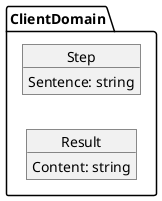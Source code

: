 @startuml

skinparam linetype polyline
left to right direction
' Horizontal lines: -->, <--, <-->
' Vertical lines: ->, <-, <->


package ClientDomain{

    object Step{
        Sentence: string
    }

    object Result{
        Content: string
    }

}





@enduml
